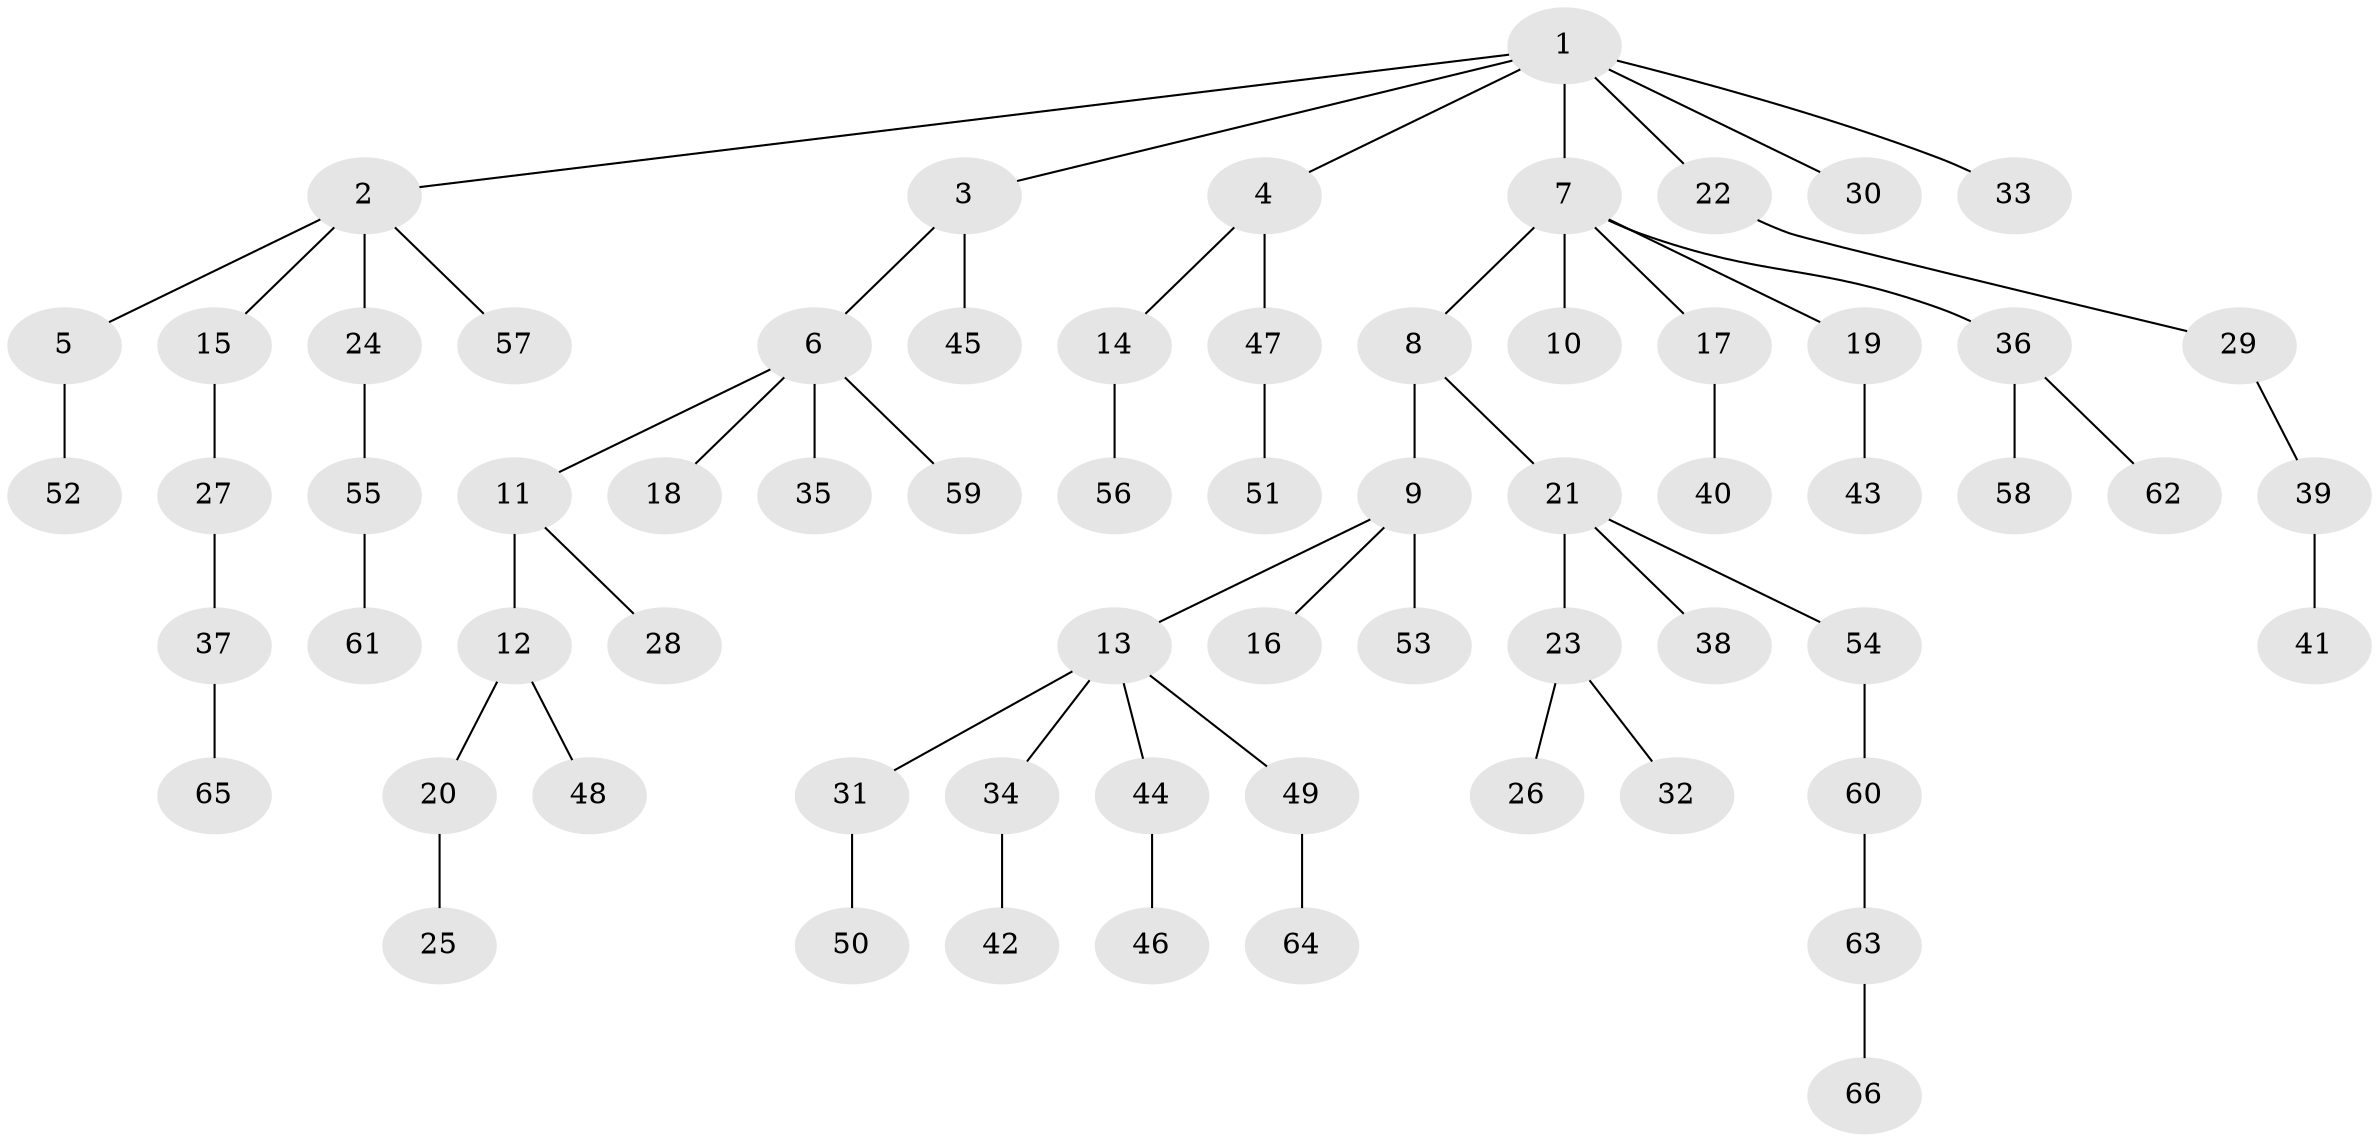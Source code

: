 // original degree distribution, {8: 0.010869565217391304, 5: 0.043478260869565216, 3: 0.14130434782608695, 4: 0.03260869565217391, 1: 0.4673913043478261, 6: 0.010869565217391304, 2: 0.29347826086956524}
// Generated by graph-tools (version 1.1) at 2025/51/03/04/25 22:51:59]
// undirected, 66 vertices, 65 edges
graph export_dot {
  node [color=gray90,style=filled];
  1;
  2;
  3;
  4;
  5;
  6;
  7;
  8;
  9;
  10;
  11;
  12;
  13;
  14;
  15;
  16;
  17;
  18;
  19;
  20;
  21;
  22;
  23;
  24;
  25;
  26;
  27;
  28;
  29;
  30;
  31;
  32;
  33;
  34;
  35;
  36;
  37;
  38;
  39;
  40;
  41;
  42;
  43;
  44;
  45;
  46;
  47;
  48;
  49;
  50;
  51;
  52;
  53;
  54;
  55;
  56;
  57;
  58;
  59;
  60;
  61;
  62;
  63;
  64;
  65;
  66;
  1 -- 2 [weight=1.0];
  1 -- 3 [weight=1.0];
  1 -- 4 [weight=1.0];
  1 -- 7 [weight=1.0];
  1 -- 22 [weight=1.0];
  1 -- 30 [weight=1.0];
  1 -- 33 [weight=1.0];
  2 -- 5 [weight=1.0];
  2 -- 15 [weight=1.0];
  2 -- 24 [weight=1.0];
  2 -- 57 [weight=1.0];
  3 -- 6 [weight=1.0];
  3 -- 45 [weight=1.0];
  4 -- 14 [weight=1.0];
  4 -- 47 [weight=1.0];
  5 -- 52 [weight=1.0];
  6 -- 11 [weight=1.0];
  6 -- 18 [weight=1.0];
  6 -- 35 [weight=1.0];
  6 -- 59 [weight=1.0];
  7 -- 8 [weight=1.0];
  7 -- 10 [weight=1.0];
  7 -- 17 [weight=1.0];
  7 -- 19 [weight=1.0];
  7 -- 36 [weight=1.0];
  8 -- 9 [weight=1.0];
  8 -- 21 [weight=1.0];
  9 -- 13 [weight=1.0];
  9 -- 16 [weight=1.0];
  9 -- 53 [weight=1.0];
  11 -- 12 [weight=1.0];
  11 -- 28 [weight=1.0];
  12 -- 20 [weight=1.0];
  12 -- 48 [weight=1.0];
  13 -- 31 [weight=1.0];
  13 -- 34 [weight=1.0];
  13 -- 44 [weight=1.0];
  13 -- 49 [weight=1.0];
  14 -- 56 [weight=1.0];
  15 -- 27 [weight=1.0];
  17 -- 40 [weight=1.0];
  19 -- 43 [weight=1.0];
  20 -- 25 [weight=1.0];
  21 -- 23 [weight=1.0];
  21 -- 38 [weight=1.0];
  21 -- 54 [weight=1.0];
  22 -- 29 [weight=1.0];
  23 -- 26 [weight=1.0];
  23 -- 32 [weight=1.0];
  24 -- 55 [weight=1.0];
  27 -- 37 [weight=1.0];
  29 -- 39 [weight=1.0];
  31 -- 50 [weight=1.0];
  34 -- 42 [weight=1.0];
  36 -- 58 [weight=1.0];
  36 -- 62 [weight=1.0];
  37 -- 65 [weight=1.0];
  39 -- 41 [weight=1.0];
  44 -- 46 [weight=1.0];
  47 -- 51 [weight=1.0];
  49 -- 64 [weight=1.0];
  54 -- 60 [weight=1.0];
  55 -- 61 [weight=1.0];
  60 -- 63 [weight=1.0];
  63 -- 66 [weight=1.0];
}
